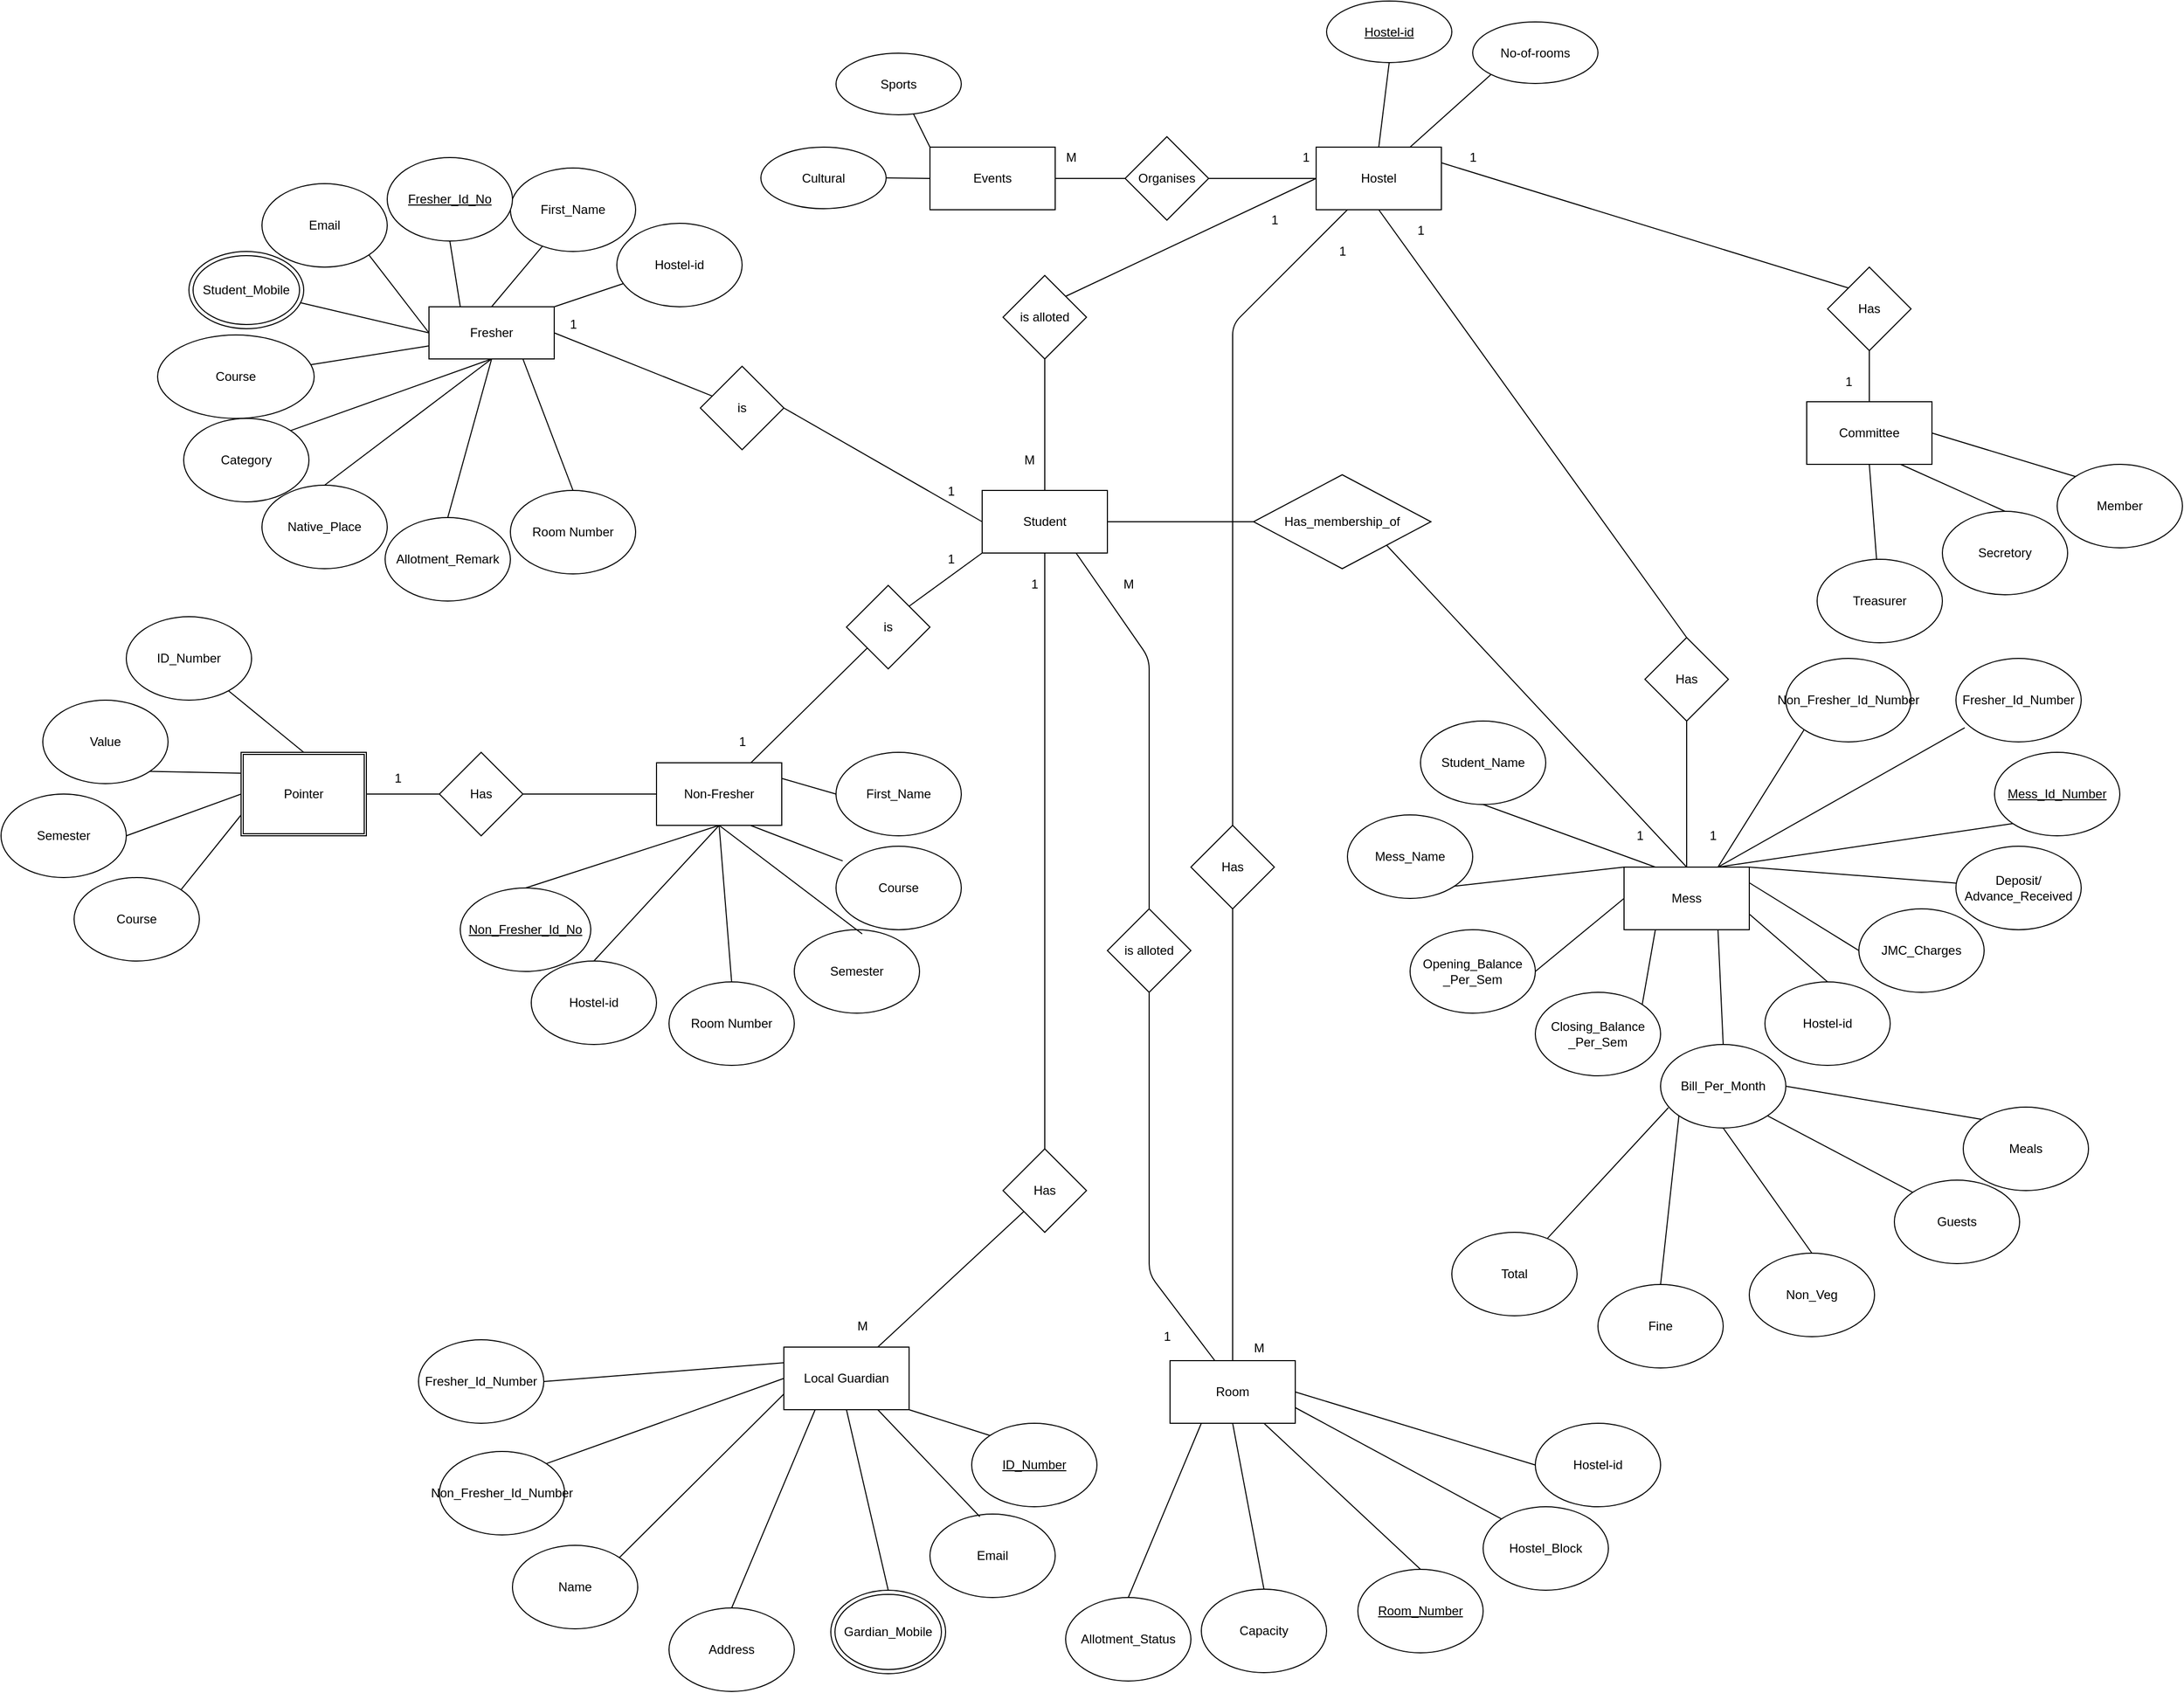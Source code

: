 <mxfile version="13.0.2" type="device"><diagram id="C5RBs43oDa-KdzZeNtuy" name="Page-1"><mxGraphModel dx="2771" dy="636" grid="1" gridSize="10" guides="1" tooltips="1" connect="1" arrows="1" fold="1" page="1" pageScale="1" pageWidth="827" pageHeight="1169" math="0" shadow="0"><root><mxCell id="WIyWlLk6GJQsqaUBKTNV-0"/><mxCell id="WIyWlLk6GJQsqaUBKTNV-1" parent="WIyWlLk6GJQsqaUBKTNV-0"/><mxCell id="OycAvWiorg9PiU0WpQYA-9" value="Hostel" style="rounded=0;whiteSpace=wrap;html=1;" parent="WIyWlLk6GJQsqaUBKTNV-1" vertex="1"><mxGeometry x="-260" y="150" width="120" height="60" as="geometry"/></mxCell><mxCell id="OycAvWiorg9PiU0WpQYA-10" value="Has" style="rhombus;whiteSpace=wrap;html=1;" parent="WIyWlLk6GJQsqaUBKTNV-1" vertex="1"><mxGeometry x="230" y="265" width="80" height="80" as="geometry"/></mxCell><mxCell id="OycAvWiorg9PiU0WpQYA-12" value="" style="endArrow=none;html=1;entryX=0;entryY=0;entryDx=0;entryDy=0;exitX=1;exitY=0.25;exitDx=0;exitDy=0;" parent="WIyWlLk6GJQsqaUBKTNV-1" source="OycAvWiorg9PiU0WpQYA-9" target="OycAvWiorg9PiU0WpQYA-10" edge="1"><mxGeometry width="50" height="50" relative="1" as="geometry"><mxPoint x="-150" y="170" as="sourcePoint"/><mxPoint x="-210" y="190" as="targetPoint"/></mxGeometry></mxCell><mxCell id="OycAvWiorg9PiU0WpQYA-13" value="Events" style="rounded=0;whiteSpace=wrap;html=1;" parent="WIyWlLk6GJQsqaUBKTNV-1" vertex="1"><mxGeometry x="-630" y="150" width="120" height="60" as="geometry"/></mxCell><mxCell id="OycAvWiorg9PiU0WpQYA-14" value="Committee" style="rounded=0;whiteSpace=wrap;html=1;" parent="WIyWlLk6GJQsqaUBKTNV-1" vertex="1"><mxGeometry x="210" y="394" width="120" height="60" as="geometry"/></mxCell><mxCell id="OycAvWiorg9PiU0WpQYA-15" value="Secretory" style="ellipse;whiteSpace=wrap;html=1;" parent="WIyWlLk6GJQsqaUBKTNV-1" vertex="1"><mxGeometry x="340" y="499" width="120" height="80" as="geometry"/></mxCell><mxCell id="OycAvWiorg9PiU0WpQYA-16" value="Treasurer" style="ellipse;whiteSpace=wrap;html=1;" parent="WIyWlLk6GJQsqaUBKTNV-1" vertex="1"><mxGeometry x="220" y="545" width="120" height="80" as="geometry"/></mxCell><mxCell id="OycAvWiorg9PiU0WpQYA-17" value="Member" style="ellipse;whiteSpace=wrap;html=1;" parent="WIyWlLk6GJQsqaUBKTNV-1" vertex="1"><mxGeometry x="450" y="454" width="120" height="80" as="geometry"/></mxCell><mxCell id="OycAvWiorg9PiU0WpQYA-18" value="" style="endArrow=none;html=1;exitX=0.75;exitY=1;exitDx=0;exitDy=0;entryX=0.5;entryY=0;entryDx=0;entryDy=0;" parent="WIyWlLk6GJQsqaUBKTNV-1" source="OycAvWiorg9PiU0WpQYA-14" target="OycAvWiorg9PiU0WpQYA-15" edge="1"><mxGeometry width="50" height="50" relative="1" as="geometry"><mxPoint x="-205" y="-181" as="sourcePoint"/><mxPoint x="-155" y="-231" as="targetPoint"/></mxGeometry></mxCell><mxCell id="OycAvWiorg9PiU0WpQYA-19" value="" style="endArrow=none;html=1;exitX=0.5;exitY=1;exitDx=0;exitDy=0;" parent="WIyWlLk6GJQsqaUBKTNV-1" source="OycAvWiorg9PiU0WpQYA-14" target="OycAvWiorg9PiU0WpQYA-16" edge="1"><mxGeometry width="50" height="50" relative="1" as="geometry"><mxPoint x="350" y="-280" as="sourcePoint"/><mxPoint x="257.426" y="545.716" as="targetPoint"/></mxGeometry></mxCell><mxCell id="OycAvWiorg9PiU0WpQYA-20" value="" style="endArrow=none;html=1;exitX=0;exitY=0;exitDx=0;exitDy=0;entryX=1;entryY=0.5;entryDx=0;entryDy=0;" parent="WIyWlLk6GJQsqaUBKTNV-1" source="OycAvWiorg9PiU0WpQYA-17" target="OycAvWiorg9PiU0WpQYA-14" edge="1"><mxGeometry width="50" height="50" relative="1" as="geometry"><mxPoint x="160" y="-185" as="sourcePoint"/><mxPoint x="220" y="-325" as="targetPoint"/></mxGeometry></mxCell><mxCell id="OycAvWiorg9PiU0WpQYA-22" value="Organises" style="rhombus;whiteSpace=wrap;html=1;" parent="WIyWlLk6GJQsqaUBKTNV-1" vertex="1"><mxGeometry x="-443" y="140" width="80" height="80" as="geometry"/></mxCell><mxCell id="OycAvWiorg9PiU0WpQYA-23" value="" style="endArrow=none;html=1;exitX=1;exitY=0.5;exitDx=0;exitDy=0;entryX=0;entryY=0.5;entryDx=0;entryDy=0;" parent="WIyWlLk6GJQsqaUBKTNV-1" source="OycAvWiorg9PiU0WpQYA-13" target="OycAvWiorg9PiU0WpQYA-22" edge="1"><mxGeometry width="50" height="50" relative="1" as="geometry"><mxPoint x="-560" y="120" as="sourcePoint"/><mxPoint x="-510" y="70" as="targetPoint"/></mxGeometry></mxCell><mxCell id="OycAvWiorg9PiU0WpQYA-24" value="" style="endArrow=none;html=1;entryX=0;entryY=0;entryDx=0;entryDy=0;" parent="WIyWlLk6GJQsqaUBKTNV-1" source="OycAvWiorg9PiU0WpQYA-32" target="OycAvWiorg9PiU0WpQYA-13" edge="1"><mxGeometry width="50" height="50" relative="1" as="geometry"><mxPoint x="-720" y="-120" as="sourcePoint"/><mxPoint x="-440" as="targetPoint"/></mxGeometry></mxCell><mxCell id="OycAvWiorg9PiU0WpQYA-25" value="" style="endArrow=none;html=1;entryX=0;entryY=0.5;entryDx=0;entryDy=0;exitX=1;exitY=0;exitDx=0;exitDy=0;" parent="WIyWlLk6GJQsqaUBKTNV-1" source="_ceMigWWCO-6C4QyHnux-31" target="OycAvWiorg9PiU0WpQYA-9" edge="1"><mxGeometry width="50" height="50" relative="1" as="geometry"><mxPoint x="-590" y="100" as="sourcePoint"/><mxPoint x="-519.289" y="50" as="targetPoint"/></mxGeometry></mxCell><mxCell id="OycAvWiorg9PiU0WpQYA-28" value="1" style="text;html=1;align=center;verticalAlign=middle;resizable=0;points=[];autosize=1;" parent="WIyWlLk6GJQsqaUBKTNV-1" vertex="1"><mxGeometry x="-280" y="150" width="20" height="20" as="geometry"/></mxCell><mxCell id="OycAvWiorg9PiU0WpQYA-29" value="M" style="text;html=1;align=center;verticalAlign=middle;resizable=0;points=[];autosize=1;" parent="WIyWlLk6GJQsqaUBKTNV-1" vertex="1"><mxGeometry x="-510" y="150" width="30" height="20" as="geometry"/></mxCell><mxCell id="OycAvWiorg9PiU0WpQYA-31" value="1" style="text;html=1;align=center;verticalAlign=middle;resizable=0;points=[];autosize=1;" parent="WIyWlLk6GJQsqaUBKTNV-1" vertex="1"><mxGeometry x="-170" y="220" width="20" height="20" as="geometry"/></mxCell><mxCell id="OycAvWiorg9PiU0WpQYA-32" value="Sports" style="ellipse;whiteSpace=wrap;html=1;" parent="WIyWlLk6GJQsqaUBKTNV-1" vertex="1"><mxGeometry x="-720" y="60" width="120" height="59" as="geometry"/></mxCell><mxCell id="OycAvWiorg9PiU0WpQYA-33" value="Cultural" style="ellipse;whiteSpace=wrap;html=1;" parent="WIyWlLk6GJQsqaUBKTNV-1" vertex="1"><mxGeometry x="-792" y="150" width="120" height="59" as="geometry"/></mxCell><mxCell id="OycAvWiorg9PiU0WpQYA-34" value="" style="endArrow=none;html=1;exitX=0;exitY=0.5;exitDx=0;exitDy=0;entryX=1;entryY=0.5;entryDx=0;entryDy=0;" parent="WIyWlLk6GJQsqaUBKTNV-1" source="OycAvWiorg9PiU0WpQYA-13" target="OycAvWiorg9PiU0WpQYA-33" edge="1"><mxGeometry width="50" height="50" relative="1" as="geometry"><mxPoint x="-810" y="10" as="sourcePoint"/><mxPoint x="-823" y="-51" as="targetPoint"/></mxGeometry></mxCell><mxCell id="OycAvWiorg9PiU0WpQYA-161" value="First_Name" style="ellipse;whiteSpace=wrap;html=1;" parent="WIyWlLk6GJQsqaUBKTNV-1" vertex="1"><mxGeometry x="-1032" y="170" width="120" height="80" as="geometry"/></mxCell><mxCell id="OycAvWiorg9PiU0WpQYA-162" value="Non-Fresher" style="rounded=0;whiteSpace=wrap;html=1;" parent="WIyWlLk6GJQsqaUBKTNV-1" vertex="1"><mxGeometry x="-892" y="740" width="120" height="60" as="geometry"/></mxCell><mxCell id="OycAvWiorg9PiU0WpQYA-163" value="Local Guardian" style="rounded=0;whiteSpace=wrap;html=1;" parent="WIyWlLk6GJQsqaUBKTNV-1" vertex="1"><mxGeometry x="-770" y="1300" width="120" height="60" as="geometry"/></mxCell><mxCell id="OycAvWiorg9PiU0WpQYA-164" value="Fresher_Id_No" style="ellipse;whiteSpace=wrap;html=1;fontStyle=4" parent="WIyWlLk6GJQsqaUBKTNV-1" vertex="1"><mxGeometry x="-1150" y="160" width="120" height="80" as="geometry"/></mxCell><mxCell id="OycAvWiorg9PiU0WpQYA-165" value="Email" style="ellipse;whiteSpace=wrap;html=1;" parent="WIyWlLk6GJQsqaUBKTNV-1" vertex="1"><mxGeometry x="-1270" y="185" width="120" height="80" as="geometry"/></mxCell><mxCell id="OycAvWiorg9PiU0WpQYA-166" value="Fresher" style="rounded=0;whiteSpace=wrap;html=1;" parent="WIyWlLk6GJQsqaUBKTNV-1" vertex="1"><mxGeometry x="-1110" y="303" width="120" height="50" as="geometry"/></mxCell><mxCell id="OycAvWiorg9PiU0WpQYA-167" value="Course" style="ellipse;whiteSpace=wrap;html=1;" parent="WIyWlLk6GJQsqaUBKTNV-1" vertex="1"><mxGeometry x="-1370" y="330" width="150" height="80" as="geometry"/></mxCell><mxCell id="OycAvWiorg9PiU0WpQYA-168" value="Category" style="ellipse;whiteSpace=wrap;html=1;" parent="WIyWlLk6GJQsqaUBKTNV-1" vertex="1"><mxGeometry x="-1345" y="410" width="120" height="80" as="geometry"/></mxCell><mxCell id="OycAvWiorg9PiU0WpQYA-169" value="Native_Place" style="ellipse;whiteSpace=wrap;html=1;" parent="WIyWlLk6GJQsqaUBKTNV-1" vertex="1"><mxGeometry x="-1270" y="474" width="120" height="80" as="geometry"/></mxCell><mxCell id="OycAvWiorg9PiU0WpQYA-170" value="Allotment_Remark" style="ellipse;whiteSpace=wrap;html=1;" parent="WIyWlLk6GJQsqaUBKTNV-1" vertex="1"><mxGeometry x="-1152" y="505" width="120" height="80" as="geometry"/></mxCell><mxCell id="OycAvWiorg9PiU0WpQYA-171" value="Semester" style="ellipse;whiteSpace=wrap;html=1;" parent="WIyWlLk6GJQsqaUBKTNV-1" vertex="1"><mxGeometry x="-760" y="900" width="120" height="80" as="geometry"/></mxCell><mxCell id="OycAvWiorg9PiU0WpQYA-172" value="Non_Fresher_Id_No" style="ellipse;whiteSpace=wrap;html=1;fontStyle=4" parent="WIyWlLk6GJQsqaUBKTNV-1" vertex="1"><mxGeometry x="-1080" y="860" width="125" height="80" as="geometry"/></mxCell><mxCell id="OycAvWiorg9PiU0WpQYA-173" value="Course" style="ellipse;whiteSpace=wrap;html=1;" parent="WIyWlLk6GJQsqaUBKTNV-1" vertex="1"><mxGeometry x="-720" y="820" width="120" height="80" as="geometry"/></mxCell><mxCell id="OycAvWiorg9PiU0WpQYA-174" value="First_Name" style="ellipse;whiteSpace=wrap;html=1;" parent="WIyWlLk6GJQsqaUBKTNV-1" vertex="1"><mxGeometry x="-720" y="730" width="120" height="80" as="geometry"/></mxCell><mxCell id="OycAvWiorg9PiU0WpQYA-176" value="ID_Number" style="ellipse;whiteSpace=wrap;html=1;" parent="WIyWlLk6GJQsqaUBKTNV-1" vertex="1"><mxGeometry x="-1400" y="600" width="120" height="80" as="geometry"/></mxCell><mxCell id="OycAvWiorg9PiU0WpQYA-177" value="Semester" style="ellipse;whiteSpace=wrap;html=1;" parent="WIyWlLk6GJQsqaUBKTNV-1" vertex="1"><mxGeometry x="-1520" y="770" width="120" height="80" as="geometry"/></mxCell><mxCell id="OycAvWiorg9PiU0WpQYA-178" value="Course" style="ellipse;whiteSpace=wrap;html=1;" parent="WIyWlLk6GJQsqaUBKTNV-1" vertex="1"><mxGeometry x="-1450" y="850" width="120" height="80" as="geometry"/></mxCell><mxCell id="OycAvWiorg9PiU0WpQYA-179" value="Address" style="ellipse;whiteSpace=wrap;html=1;" parent="WIyWlLk6GJQsqaUBKTNV-1" vertex="1"><mxGeometry x="-880" y="1550" width="120" height="80" as="geometry"/></mxCell><mxCell id="OycAvWiorg9PiU0WpQYA-180" value="Name" style="ellipse;whiteSpace=wrap;html=1;" parent="WIyWlLk6GJQsqaUBKTNV-1" vertex="1"><mxGeometry x="-1030" y="1490" width="120" height="80" as="geometry"/></mxCell><mxCell id="OycAvWiorg9PiU0WpQYA-181" value="Email" style="ellipse;whiteSpace=wrap;html=1;" parent="WIyWlLk6GJQsqaUBKTNV-1" vertex="1"><mxGeometry x="-630" y="1460" width="120" height="80" as="geometry"/></mxCell><mxCell id="OycAvWiorg9PiU0WpQYA-182" value="" style="endArrow=none;html=1;entryX=0.5;entryY=0;entryDx=0;entryDy=0;" parent="WIyWlLk6GJQsqaUBKTNV-1" source="OycAvWiorg9PiU0WpQYA-161" target="OycAvWiorg9PiU0WpQYA-166" edge="1"><mxGeometry width="50" height="50" relative="1" as="geometry"><mxPoint x="-1210" y="744" as="sourcePoint"/><mxPoint x="-1139.289" y="694" as="targetPoint"/></mxGeometry></mxCell><mxCell id="OycAvWiorg9PiU0WpQYA-183" value="" style="endArrow=none;html=1;exitX=0.5;exitY=1;exitDx=0;exitDy=0;entryX=0.25;entryY=0;entryDx=0;entryDy=0;" parent="WIyWlLk6GJQsqaUBKTNV-1" source="OycAvWiorg9PiU0WpQYA-164" target="OycAvWiorg9PiU0WpQYA-166" edge="1"><mxGeometry width="50" height="50" relative="1" as="geometry"><mxPoint x="-1130" y="764" as="sourcePoint"/><mxPoint x="-1070" y="714" as="targetPoint"/></mxGeometry></mxCell><mxCell id="OycAvWiorg9PiU0WpQYA-184" value="" style="endArrow=none;html=1;entryX=0;entryY=0.5;entryDx=0;entryDy=0;exitX=1;exitY=1;exitDx=0;exitDy=0;" parent="WIyWlLk6GJQsqaUBKTNV-1" source="OycAvWiorg9PiU0WpQYA-165" target="OycAvWiorg9PiU0WpQYA-166" edge="1"><mxGeometry width="50" height="50" relative="1" as="geometry"><mxPoint x="-1120" y="814" as="sourcePoint"/><mxPoint x="-1070" y="764" as="targetPoint"/></mxGeometry></mxCell><mxCell id="OycAvWiorg9PiU0WpQYA-185" value="" style="endArrow=none;html=1;entryX=0;entryY=0.5;entryDx=0;entryDy=0;" parent="WIyWlLk6GJQsqaUBKTNV-1" source="OycAvWiorg9PiU0WpQYA-190" target="OycAvWiorg9PiU0WpQYA-166" edge="1"><mxGeometry width="50" height="50" relative="1" as="geometry"><mxPoint x="-1120" y="950" as="sourcePoint"/><mxPoint x="-1040" y="804" as="targetPoint"/></mxGeometry></mxCell><mxCell id="OycAvWiorg9PiU0WpQYA-186" value="" style="endArrow=none;html=1;entryX=0;entryY=0.75;entryDx=0;entryDy=0;" parent="WIyWlLk6GJQsqaUBKTNV-1" source="OycAvWiorg9PiU0WpQYA-167" target="OycAvWiorg9PiU0WpQYA-166" edge="1"><mxGeometry width="50" height="50" relative="1" as="geometry"><mxPoint x="-1060" y="950" as="sourcePoint"/><mxPoint x="-990" y="854" as="targetPoint"/></mxGeometry></mxCell><mxCell id="OycAvWiorg9PiU0WpQYA-187" value="" style="endArrow=none;html=1;entryX=0.5;entryY=1;entryDx=0;entryDy=0;exitX=1;exitY=0;exitDx=0;exitDy=0;" parent="WIyWlLk6GJQsqaUBKTNV-1" source="OycAvWiorg9PiU0WpQYA-168" target="OycAvWiorg9PiU0WpQYA-166" edge="1"><mxGeometry width="50" height="50" relative="1" as="geometry"><mxPoint x="-950" y="874" as="sourcePoint"/><mxPoint x="-900" y="824" as="targetPoint"/></mxGeometry></mxCell><mxCell id="OycAvWiorg9PiU0WpQYA-188" value="" style="endArrow=none;html=1;entryX=0.5;entryY=0;entryDx=0;entryDy=0;exitX=0.5;exitY=1;exitDx=0;exitDy=0;" parent="WIyWlLk6GJQsqaUBKTNV-1" source="OycAvWiorg9PiU0WpQYA-166" target="OycAvWiorg9PiU0WpQYA-170" edge="1"><mxGeometry width="50" height="50" relative="1" as="geometry"><mxPoint x="-920" y="784" as="sourcePoint"/><mxPoint x="-920" y="744" as="targetPoint"/></mxGeometry></mxCell><mxCell id="OycAvWiorg9PiU0WpQYA-189" value="" style="endArrow=none;html=1;entryX=0.5;entryY=0;entryDx=0;entryDy=0;exitX=0.5;exitY=1;exitDx=0;exitDy=0;" parent="WIyWlLk6GJQsqaUBKTNV-1" source="OycAvWiorg9PiU0WpQYA-166" target="OycAvWiorg9PiU0WpQYA-169" edge="1"><mxGeometry width="50" height="50" relative="1" as="geometry"><mxPoint x="-940" y="804" as="sourcePoint"/><mxPoint x="-890" y="754" as="targetPoint"/></mxGeometry></mxCell><mxCell id="OycAvWiorg9PiU0WpQYA-190" value="Student_Mobile" style="ellipse;shape=doubleEllipse;whiteSpace=wrap;html=1;" parent="WIyWlLk6GJQsqaUBKTNV-1" vertex="1"><mxGeometry x="-1340" y="250" width="110" height="74" as="geometry"/></mxCell><mxCell id="OycAvWiorg9PiU0WpQYA-191" value="" style="endArrow=none;html=1;exitX=0.053;exitY=0.176;exitDx=0;exitDy=0;entryX=0.75;entryY=1;entryDx=0;entryDy=0;exitPerimeter=0;" parent="WIyWlLk6GJQsqaUBKTNV-1" source="OycAvWiorg9PiU0WpQYA-173" target="OycAvWiorg9PiU0WpQYA-162" edge="1"><mxGeometry width="50" height="50" relative="1" as="geometry"><mxPoint x="-1375" y="1284" as="sourcePoint"/><mxPoint x="-1305" y="1204" as="targetPoint"/></mxGeometry></mxCell><mxCell id="OycAvWiorg9PiU0WpQYA-192" value="" style="endArrow=none;html=1;entryX=1;entryY=0.25;entryDx=0;entryDy=0;exitX=0;exitY=0.5;exitDx=0;exitDy=0;" parent="WIyWlLk6GJQsqaUBKTNV-1" source="OycAvWiorg9PiU0WpQYA-174" target="OycAvWiorg9PiU0WpQYA-162" edge="1"><mxGeometry width="50" height="50" relative="1" as="geometry"><mxPoint x="-1095.35" y="1224.003" as="sourcePoint"/><mxPoint x="-1184.66" y="1199.89" as="targetPoint"/></mxGeometry></mxCell><mxCell id="OycAvWiorg9PiU0WpQYA-193" value="" style="endArrow=none;html=1;entryX=0.5;entryY=1;entryDx=0;entryDy=0;exitX=0.542;exitY=0.05;exitDx=0;exitDy=0;exitPerimeter=0;" parent="WIyWlLk6GJQsqaUBKTNV-1" source="OycAvWiorg9PiU0WpQYA-171" target="OycAvWiorg9PiU0WpQYA-162" edge="1"><mxGeometry width="50" height="50" relative="1" as="geometry"><mxPoint x="-1285" y="1314" as="sourcePoint"/><mxPoint x="-1235" y="1264" as="targetPoint"/></mxGeometry></mxCell><mxCell id="OycAvWiorg9PiU0WpQYA-194" value="" style="endArrow=none;html=1;entryX=0;entryY=0.75;entryDx=0;entryDy=0;exitX=1;exitY=0;exitDx=0;exitDy=0;" parent="WIyWlLk6GJQsqaUBKTNV-1" source="OycAvWiorg9PiU0WpQYA-180" target="OycAvWiorg9PiU0WpQYA-163" edge="1"><mxGeometry width="50" height="50" relative="1" as="geometry"><mxPoint x="-490" y="1134" as="sourcePoint"/><mxPoint x="-440" y="1084" as="targetPoint"/></mxGeometry></mxCell><mxCell id="OycAvWiorg9PiU0WpQYA-195" value="" style="endArrow=none;html=1;entryX=0.25;entryY=1;entryDx=0;entryDy=0;exitX=0.5;exitY=0;exitDx=0;exitDy=0;" parent="WIyWlLk6GJQsqaUBKTNV-1" source="OycAvWiorg9PiU0WpQYA-179" target="OycAvWiorg9PiU0WpQYA-163" edge="1"><mxGeometry width="50" height="50" relative="1" as="geometry"><mxPoint x="-420" y="1164" as="sourcePoint"/><mxPoint x="-370" y="1114" as="targetPoint"/></mxGeometry></mxCell><mxCell id="OycAvWiorg9PiU0WpQYA-196" value="" style="endArrow=none;html=1;entryX=0.5;entryY=1;entryDx=0;entryDy=0;exitX=0.5;exitY=0;exitDx=0;exitDy=0;" parent="WIyWlLk6GJQsqaUBKTNV-1" source="OycAvWiorg9PiU0WpQYA-210" target="OycAvWiorg9PiU0WpQYA-163" edge="1"><mxGeometry width="50" height="50" relative="1" as="geometry"><mxPoint x="-303.4" y="1165.76" as="sourcePoint"/><mxPoint x="-290" y="1114" as="targetPoint"/></mxGeometry></mxCell><mxCell id="OycAvWiorg9PiU0WpQYA-197" value="" style="endArrow=none;html=1;entryX=0.75;entryY=1;entryDx=0;entryDy=0;exitX=0.398;exitY=0.031;exitDx=0;exitDy=0;exitPerimeter=0;" parent="WIyWlLk6GJQsqaUBKTNV-1" source="OycAvWiorg9PiU0WpQYA-181" target="OycAvWiorg9PiU0WpQYA-163" edge="1"><mxGeometry width="50" height="50" relative="1" as="geometry"><mxPoint x="-280" y="1104" as="sourcePoint"/><mxPoint x="-230" y="1054" as="targetPoint"/></mxGeometry></mxCell><mxCell id="OycAvWiorg9PiU0WpQYA-198" value="" style="endArrow=none;html=1;exitX=0.5;exitY=0;exitDx=0;exitDy=0;" parent="WIyWlLk6GJQsqaUBKTNV-1" source="OycAvWiorg9PiU0WpQYA-318" target="OycAvWiorg9PiU0WpQYA-176" edge="1"><mxGeometry width="50" height="50" relative="1" as="geometry"><mxPoint x="-1220" y="740" as="sourcePoint"/><mxPoint x="-1257.574" y="683.284" as="targetPoint"/></mxGeometry></mxCell><mxCell id="OycAvWiorg9PiU0WpQYA-199" value="" style="endArrow=none;html=1;entryX=1;entryY=0.5;entryDx=0;entryDy=0;exitX=0;exitY=0.5;exitDx=0;exitDy=0;" parent="WIyWlLk6GJQsqaUBKTNV-1" source="OycAvWiorg9PiU0WpQYA-318" target="OycAvWiorg9PiU0WpQYA-177" edge="1"><mxGeometry width="50" height="50" relative="1" as="geometry"><mxPoint x="-1280" y="770" as="sourcePoint"/><mxPoint x="-1200" y="979" as="targetPoint"/></mxGeometry></mxCell><mxCell id="OycAvWiorg9PiU0WpQYA-200" value="" style="endArrow=none;html=1;entryX=1;entryY=0;entryDx=0;entryDy=0;exitX=0;exitY=0.75;exitDx=0;exitDy=0;" parent="WIyWlLk6GJQsqaUBKTNV-1" source="OycAvWiorg9PiU0WpQYA-318" target="OycAvWiorg9PiU0WpQYA-178" edge="1"><mxGeometry width="50" height="50" relative="1" as="geometry"><mxPoint x="-1280" y="800" as="sourcePoint"/><mxPoint x="-1250" y="1083" as="targetPoint"/></mxGeometry></mxCell><mxCell id="OycAvWiorg9PiU0WpQYA-201" value="Has" style="rhombus;whiteSpace=wrap;html=1;" parent="WIyWlLk6GJQsqaUBKTNV-1" vertex="1"><mxGeometry x="-560" y="1110" width="80" height="80" as="geometry"/></mxCell><mxCell id="OycAvWiorg9PiU0WpQYA-202" value="" style="endArrow=none;html=1;entryX=0.75;entryY=0;entryDx=0;entryDy=0;exitX=0;exitY=1;exitDx=0;exitDy=0;" parent="WIyWlLk6GJQsqaUBKTNV-1" source="OycAvWiorg9PiU0WpQYA-201" target="OycAvWiorg9PiU0WpQYA-163" edge="1"><mxGeometry width="50" height="50" relative="1" as="geometry"><mxPoint x="-370" y="984" as="sourcePoint"/><mxPoint x="-320" y="934" as="targetPoint"/></mxGeometry></mxCell><mxCell id="OycAvWiorg9PiU0WpQYA-203" value="" style="endArrow=none;html=1;exitX=0.5;exitY=0;exitDx=0;exitDy=0;entryX=0.5;entryY=1;entryDx=0;entryDy=0;" parent="WIyWlLk6GJQsqaUBKTNV-1" source="OycAvWiorg9PiU0WpQYA-201" target="OycAvWiorg9PiU0WpQYA-211" edge="1"><mxGeometry width="50" height="50" relative="1" as="geometry"><mxPoint x="-400" y="824" as="sourcePoint"/><mxPoint x="-590" y="614" as="targetPoint"/></mxGeometry></mxCell><mxCell id="OycAvWiorg9PiU0WpQYA-204" value="Has" style="rhombus;whiteSpace=wrap;html=1;" parent="WIyWlLk6GJQsqaUBKTNV-1" vertex="1"><mxGeometry x="-1100" y="730" width="80" height="80" as="geometry"/></mxCell><mxCell id="OycAvWiorg9PiU0WpQYA-205" value="" style="endArrow=none;html=1;exitX=0;exitY=0.5;exitDx=0;exitDy=0;entryX=1;entryY=0.5;entryDx=0;entryDy=0;" parent="WIyWlLk6GJQsqaUBKTNV-1" source="OycAvWiorg9PiU0WpQYA-162" target="OycAvWiorg9PiU0WpQYA-204" edge="1"><mxGeometry width="50" height="50" relative="1" as="geometry"><mxPoint x="-1580" y="1089" as="sourcePoint"/><mxPoint x="-1490" y="1014" as="targetPoint"/></mxGeometry></mxCell><mxCell id="OycAvWiorg9PiU0WpQYA-206" value="" style="endArrow=none;html=1;exitX=1;exitY=0.5;exitDx=0;exitDy=0;" parent="WIyWlLk6GJQsqaUBKTNV-1" source="OycAvWiorg9PiU0WpQYA-166" target="OycAvWiorg9PiU0WpQYA-212" edge="1"><mxGeometry width="50" height="50" relative="1" as="geometry"><mxPoint x="-900" y="624" as="sourcePoint"/><mxPoint x="-900" y="449" as="targetPoint"/></mxGeometry></mxCell><mxCell id="OycAvWiorg9PiU0WpQYA-207" value="" style="endArrow=none;html=1;exitX=0;exitY=0.5;exitDx=0;exitDy=0;entryX=1;entryY=0.5;entryDx=0;entryDy=0;" parent="WIyWlLk6GJQsqaUBKTNV-1" source="OycAvWiorg9PiU0WpQYA-204" target="OycAvWiorg9PiU0WpQYA-318" edge="1"><mxGeometry width="50" height="50" relative="1" as="geometry"><mxPoint x="-1400" y="1059" as="sourcePoint"/><mxPoint x="-1160" y="770" as="targetPoint"/></mxGeometry></mxCell><mxCell id="OycAvWiorg9PiU0WpQYA-208" value="" style="endArrow=none;html=1;exitX=0;exitY=1;exitDx=0;exitDy=0;" parent="WIyWlLk6GJQsqaUBKTNV-1" source="_ceMigWWCO-6C4QyHnux-22" target="OycAvWiorg9PiU0WpQYA-162" edge="1"><mxGeometry width="50" height="50" relative="1" as="geometry"><mxPoint x="-740" y="660" as="sourcePoint"/><mxPoint x="-1430" y="1034" as="targetPoint"/></mxGeometry></mxCell><mxCell id="OycAvWiorg9PiU0WpQYA-209" value="" style="endArrow=none;html=1;entryX=0.5;entryY=1;entryDx=0;entryDy=0;exitX=0.5;exitY=0;exitDx=0;exitDy=0;" parent="WIyWlLk6GJQsqaUBKTNV-1" source="OycAvWiorg9PiU0WpQYA-172" target="OycAvWiorg9PiU0WpQYA-162" edge="1"><mxGeometry width="50" height="50" relative="1" as="geometry"><mxPoint x="-1260" y="1344" as="sourcePoint"/><mxPoint x="-1210" y="1294" as="targetPoint"/></mxGeometry></mxCell><mxCell id="OycAvWiorg9PiU0WpQYA-210" value="Gardian_Mobile" style="ellipse;shape=doubleEllipse;whiteSpace=wrap;html=1;" parent="WIyWlLk6GJQsqaUBKTNV-1" vertex="1"><mxGeometry x="-725" y="1533" width="110" height="80" as="geometry"/></mxCell><mxCell id="OycAvWiorg9PiU0WpQYA-211" value="Student" style="rounded=0;whiteSpace=wrap;html=1;" parent="WIyWlLk6GJQsqaUBKTNV-1" vertex="1"><mxGeometry x="-580" y="479" width="120" height="60" as="geometry"/></mxCell><mxCell id="OycAvWiorg9PiU0WpQYA-212" value="is" style="rhombus;whiteSpace=wrap;html=1;" parent="WIyWlLk6GJQsqaUBKTNV-1" vertex="1"><mxGeometry x="-850" y="360" width="80" height="80" as="geometry"/></mxCell><mxCell id="OycAvWiorg9PiU0WpQYA-213" value="" style="endArrow=none;html=1;entryX=0;entryY=0.5;entryDx=0;entryDy=0;exitX=1;exitY=0.5;exitDx=0;exitDy=0;" parent="WIyWlLk6GJQsqaUBKTNV-1" source="OycAvWiorg9PiU0WpQYA-212" target="OycAvWiorg9PiU0WpQYA-211" edge="1"><mxGeometry width="50" height="50" relative="1" as="geometry"><mxPoint x="-700" y="514" as="sourcePoint"/><mxPoint x="-650" y="464" as="targetPoint"/></mxGeometry></mxCell><mxCell id="OycAvWiorg9PiU0WpQYA-216" value="Value" style="ellipse;whiteSpace=wrap;html=1;" parent="WIyWlLk6GJQsqaUBKTNV-1" vertex="1"><mxGeometry x="-1480" y="680" width="120" height="80" as="geometry"/></mxCell><mxCell id="OycAvWiorg9PiU0WpQYA-217" value="" style="endArrow=none;html=1;entryX=1;entryY=1;entryDx=0;entryDy=0;exitX=0;exitY=0.25;exitDx=0;exitDy=0;" parent="WIyWlLk6GJQsqaUBKTNV-1" source="OycAvWiorg9PiU0WpQYA-318" target="OycAvWiorg9PiU0WpQYA-216" edge="1"><mxGeometry width="50" height="50" relative="1" as="geometry"><mxPoint x="-1280" y="755" as="sourcePoint"/><mxPoint x="-1220" y="874" as="targetPoint"/></mxGeometry></mxCell><mxCell id="OycAvWiorg9PiU0WpQYA-234" value="M" style="text;html=1;align=center;verticalAlign=middle;resizable=0;points=[];autosize=1;" parent="WIyWlLk6GJQsqaUBKTNV-1" vertex="1"><mxGeometry x="-550" y="440" width="30" height="20" as="geometry"/></mxCell><mxCell id="OycAvWiorg9PiU0WpQYA-239" value="M" style="text;html=1;align=center;verticalAlign=middle;resizable=0;points=[];autosize=1;" parent="WIyWlLk6GJQsqaUBKTNV-1" vertex="1"><mxGeometry x="-710" y="1270" width="30" height="20" as="geometry"/></mxCell><mxCell id="OycAvWiorg9PiU0WpQYA-240" value="Mess" style="rounded=0;whiteSpace=wrap;html=1;" parent="WIyWlLk6GJQsqaUBKTNV-1" vertex="1"><mxGeometry x="35" y="840" width="120" height="60" as="geometry"/></mxCell><mxCell id="OycAvWiorg9PiU0WpQYA-241" value="&lt;div&gt;Opening_Balance&lt;/div&gt;&lt;div&gt;_Per_Sem&lt;/div&gt;" style="ellipse;whiteSpace=wrap;html=1;" parent="WIyWlLk6GJQsqaUBKTNV-1" vertex="1"><mxGeometry x="-170" y="900" width="120" height="80" as="geometry"/></mxCell><mxCell id="OycAvWiorg9PiU0WpQYA-242" value="Student_Name" style="ellipse;whiteSpace=wrap;html=1;" parent="WIyWlLk6GJQsqaUBKTNV-1" vertex="1"><mxGeometry x="-160" y="700" width="120" height="80" as="geometry"/></mxCell><mxCell id="OycAvWiorg9PiU0WpQYA-243" value="&lt;div&gt;Deposit/&lt;/div&gt;&lt;div&gt;Advance_Received&lt;br&gt;&lt;/div&gt;" style="ellipse;whiteSpace=wrap;html=1;" parent="WIyWlLk6GJQsqaUBKTNV-1" vertex="1"><mxGeometry x="353" y="820" width="120" height="80" as="geometry"/></mxCell><mxCell id="OycAvWiorg9PiU0WpQYA-244" value="JMC_Charges" style="ellipse;whiteSpace=wrap;html=1;" parent="WIyWlLk6GJQsqaUBKTNV-1" vertex="1"><mxGeometry x="260" y="880" width="120" height="80" as="geometry"/></mxCell><mxCell id="OycAvWiorg9PiU0WpQYA-245" value="&lt;div&gt;Closing_Balance&lt;/div&gt;&lt;div&gt;_Per_Sem&lt;br&gt;&lt;/div&gt;" style="ellipse;whiteSpace=wrap;html=1;" parent="WIyWlLk6GJQsqaUBKTNV-1" vertex="1"><mxGeometry x="-50" y="960" width="120" height="80" as="geometry"/></mxCell><mxCell id="OycAvWiorg9PiU0WpQYA-246" value="Bill_Per_Month" style="ellipse;whiteSpace=wrap;html=1;" parent="WIyWlLk6GJQsqaUBKTNV-1" vertex="1"><mxGeometry x="70" y="1010" width="120" height="80" as="geometry"/></mxCell><mxCell id="OycAvWiorg9PiU0WpQYA-247" value="Meals" style="ellipse;whiteSpace=wrap;html=1;" parent="WIyWlLk6GJQsqaUBKTNV-1" vertex="1"><mxGeometry x="360" y="1070" width="120" height="80" as="geometry"/></mxCell><mxCell id="OycAvWiorg9PiU0WpQYA-248" value="Guests" style="ellipse;whiteSpace=wrap;html=1;" parent="WIyWlLk6GJQsqaUBKTNV-1" vertex="1"><mxGeometry x="294" y="1140" width="120" height="80" as="geometry"/></mxCell><mxCell id="OycAvWiorg9PiU0WpQYA-249" value="Fine" style="ellipse;whiteSpace=wrap;html=1;" parent="WIyWlLk6GJQsqaUBKTNV-1" vertex="1"><mxGeometry x="10" y="1240" width="120" height="80" as="geometry"/></mxCell><mxCell id="OycAvWiorg9PiU0WpQYA-250" value="Non_Veg" style="ellipse;whiteSpace=wrap;html=1;" parent="WIyWlLk6GJQsqaUBKTNV-1" vertex="1"><mxGeometry x="155" y="1210" width="120" height="80" as="geometry"/></mxCell><mxCell id="OycAvWiorg9PiU0WpQYA-251" value="Mess_Name" style="ellipse;whiteSpace=wrap;html=1;" parent="WIyWlLk6GJQsqaUBKTNV-1" vertex="1"><mxGeometry x="-230" y="790" width="120" height="80" as="geometry"/></mxCell><mxCell id="OycAvWiorg9PiU0WpQYA-252" value="Total" style="ellipse;whiteSpace=wrap;html=1;" parent="WIyWlLk6GJQsqaUBKTNV-1" vertex="1"><mxGeometry x="-130" y="1190" width="120" height="80" as="geometry"/></mxCell><mxCell id="OycAvWiorg9PiU0WpQYA-253" value="" style="endArrow=none;html=1;entryX=1;entryY=0.5;entryDx=0;entryDy=0;exitX=0;exitY=0.5;exitDx=0;exitDy=0;" parent="WIyWlLk6GJQsqaUBKTNV-1" source="OycAvWiorg9PiU0WpQYA-240" target="OycAvWiorg9PiU0WpQYA-241" edge="1"><mxGeometry width="50" height="50" relative="1" as="geometry"><mxPoint x="390" y="640" as="sourcePoint"/><mxPoint x="652" y="490" as="targetPoint"/></mxGeometry></mxCell><mxCell id="OycAvWiorg9PiU0WpQYA-254" value="" style="endArrow=none;html=1;exitX=1;exitY=1;exitDx=0;exitDy=0;entryX=0;entryY=0;entryDx=0;entryDy=0;" parent="WIyWlLk6GJQsqaUBKTNV-1" source="OycAvWiorg9PiU0WpQYA-251" target="OycAvWiorg9PiU0WpQYA-240" edge="1"><mxGeometry width="50" height="50" relative="1" as="geometry"><mxPoint x="542" y="610" as="sourcePoint"/><mxPoint x="592" y="560" as="targetPoint"/></mxGeometry></mxCell><mxCell id="OycAvWiorg9PiU0WpQYA-255" value="" style="endArrow=none;html=1;exitX=0.5;exitY=1;exitDx=0;exitDy=0;entryX=0.25;entryY=0;entryDx=0;entryDy=0;" parent="WIyWlLk6GJQsqaUBKTNV-1" source="OycAvWiorg9PiU0WpQYA-242" target="OycAvWiorg9PiU0WpQYA-240" edge="1"><mxGeometry width="50" height="50" relative="1" as="geometry"><mxPoint x="592" y="650" as="sourcePoint"/><mxPoint x="380" y="660" as="targetPoint"/></mxGeometry></mxCell><mxCell id="OycAvWiorg9PiU0WpQYA-256" value="" style="endArrow=none;html=1;exitX=1;exitY=0;exitDx=0;exitDy=0;" parent="WIyWlLk6GJQsqaUBKTNV-1" source="OycAvWiorg9PiU0WpQYA-240" target="OycAvWiorg9PiU0WpQYA-243" edge="1"><mxGeometry width="50" height="50" relative="1" as="geometry"><mxPoint x="622" y="530" as="sourcePoint"/><mxPoint x="672" y="480" as="targetPoint"/></mxGeometry></mxCell><mxCell id="OycAvWiorg9PiU0WpQYA-257" value="" style="endArrow=none;html=1;entryX=0;entryY=0.5;entryDx=0;entryDy=0;exitX=1;exitY=0.25;exitDx=0;exitDy=0;" parent="WIyWlLk6GJQsqaUBKTNV-1" source="OycAvWiorg9PiU0WpQYA-240" target="OycAvWiorg9PiU0WpQYA-244" edge="1"><mxGeometry width="50" height="50" relative="1" as="geometry"><mxPoint x="642" y="530" as="sourcePoint"/><mxPoint x="692" y="480" as="targetPoint"/></mxGeometry></mxCell><mxCell id="OycAvWiorg9PiU0WpQYA-258" value="" style="endArrow=none;html=1;entryX=1;entryY=0;entryDx=0;entryDy=0;exitX=0.25;exitY=1;exitDx=0;exitDy=0;" parent="WIyWlLk6GJQsqaUBKTNV-1" source="OycAvWiorg9PiU0WpQYA-240" target="OycAvWiorg9PiU0WpQYA-245" edge="1"><mxGeometry width="50" height="50" relative="1" as="geometry"><mxPoint x="672" y="530" as="sourcePoint"/><mxPoint x="722" y="480" as="targetPoint"/></mxGeometry></mxCell><mxCell id="OycAvWiorg9PiU0WpQYA-259" value="" style="endArrow=none;html=1;entryX=0.5;entryY=0;entryDx=0;entryDy=0;exitX=0.75;exitY=1;exitDx=0;exitDy=0;" parent="WIyWlLk6GJQsqaUBKTNV-1" source="OycAvWiorg9PiU0WpQYA-240" target="OycAvWiorg9PiU0WpQYA-246" edge="1"><mxGeometry width="50" height="50" relative="1" as="geometry"><mxPoint x="722" y="580" as="sourcePoint"/><mxPoint x="772" y="530" as="targetPoint"/></mxGeometry></mxCell><mxCell id="OycAvWiorg9PiU0WpQYA-260" value="" style="endArrow=none;html=1;entryX=0;entryY=0;entryDx=0;entryDy=0;exitX=1;exitY=0.5;exitDx=0;exitDy=0;" parent="WIyWlLk6GJQsqaUBKTNV-1" source="OycAvWiorg9PiU0WpQYA-246" target="OycAvWiorg9PiU0WpQYA-247" edge="1"><mxGeometry width="50" height="50" relative="1" as="geometry"><mxPoint x="922" y="510" as="sourcePoint"/><mxPoint x="962" y="450" as="targetPoint"/></mxGeometry></mxCell><mxCell id="OycAvWiorg9PiU0WpQYA-261" value="" style="endArrow=none;html=1;entryX=0;entryY=0;entryDx=0;entryDy=0;exitX=1;exitY=1;exitDx=0;exitDy=0;" parent="WIyWlLk6GJQsqaUBKTNV-1" source="OycAvWiorg9PiU0WpQYA-246" target="OycAvWiorg9PiU0WpQYA-248" edge="1"><mxGeometry width="50" height="50" relative="1" as="geometry"><mxPoint x="1002" y="540" as="sourcePoint"/><mxPoint x="1052" y="490" as="targetPoint"/></mxGeometry></mxCell><mxCell id="OycAvWiorg9PiU0WpQYA-262" value="" style="endArrow=none;html=1;exitX=0.5;exitY=1;exitDx=0;exitDy=0;entryX=0.5;entryY=0;entryDx=0;entryDy=0;" parent="WIyWlLk6GJQsqaUBKTNV-1" source="OycAvWiorg9PiU0WpQYA-246" target="OycAvWiorg9PiU0WpQYA-250" edge="1"><mxGeometry width="50" height="50" relative="1" as="geometry"><mxPoint x="1052" y="570" as="sourcePoint"/><mxPoint x="1102" y="520" as="targetPoint"/></mxGeometry></mxCell><mxCell id="OycAvWiorg9PiU0WpQYA-263" value="" style="endArrow=none;html=1;entryX=0.5;entryY=0;entryDx=0;entryDy=0;exitX=0;exitY=1;exitDx=0;exitDy=0;" parent="WIyWlLk6GJQsqaUBKTNV-1" source="OycAvWiorg9PiU0WpQYA-246" target="OycAvWiorg9PiU0WpQYA-249" edge="1"><mxGeometry width="50" height="50" relative="1" as="geometry"><mxPoint x="998" y="625" as="sourcePoint"/><mxPoint x="1048" y="575" as="targetPoint"/></mxGeometry></mxCell><mxCell id="OycAvWiorg9PiU0WpQYA-264" value="" style="endArrow=none;html=1;exitX=0.062;exitY=0.758;exitDx=0;exitDy=0;exitPerimeter=0;" parent="WIyWlLk6GJQsqaUBKTNV-1" source="OycAvWiorg9PiU0WpQYA-246" target="OycAvWiorg9PiU0WpQYA-252" edge="1"><mxGeometry width="50" height="50" relative="1" as="geometry"><mxPoint x="912" y="640" as="sourcePoint"/><mxPoint x="962" y="590" as="targetPoint"/></mxGeometry></mxCell><mxCell id="OycAvWiorg9PiU0WpQYA-265" value="Has_membership_of" style="rhombus;whiteSpace=wrap;html=1;rotation=0;" parent="WIyWlLk6GJQsqaUBKTNV-1" vertex="1"><mxGeometry x="-320" y="464" width="170" height="90" as="geometry"/></mxCell><mxCell id="OycAvWiorg9PiU0WpQYA-266" value="" style="endArrow=none;html=1;entryX=0;entryY=0.5;entryDx=0;entryDy=0;exitX=1;exitY=0.5;exitDx=0;exitDy=0;" parent="WIyWlLk6GJQsqaUBKTNV-1" source="OycAvWiorg9PiU0WpQYA-211" target="OycAvWiorg9PiU0WpQYA-265" edge="1"><mxGeometry width="50" height="50" relative="1" as="geometry"><mxPoint x="-60" y="360" as="sourcePoint"/><mxPoint x="350" y="1081" as="targetPoint"/></mxGeometry></mxCell><mxCell id="OycAvWiorg9PiU0WpQYA-272" value="&lt;div&gt;&lt;u&gt;Mess_Id_Number&lt;/u&gt;&lt;/div&gt;" style="ellipse;whiteSpace=wrap;html=1;" parent="WIyWlLk6GJQsqaUBKTNV-1" vertex="1"><mxGeometry x="390" y="730" width="120" height="80" as="geometry"/></mxCell><mxCell id="OycAvWiorg9PiU0WpQYA-273" value="" style="endArrow=none;html=1;entryX=0;entryY=1;entryDx=0;entryDy=0;exitX=0.75;exitY=0;exitDx=0;exitDy=0;" parent="WIyWlLk6GJQsqaUBKTNV-1" source="OycAvWiorg9PiU0WpQYA-240" target="OycAvWiorg9PiU0WpQYA-272" edge="1"><mxGeometry width="50" height="50" relative="1" as="geometry"><mxPoint x="440" y="715" as="sourcePoint"/><mxPoint x="640.0" y="740" as="targetPoint"/></mxGeometry></mxCell><mxCell id="OycAvWiorg9PiU0WpQYA-285" value="Room" style="rounded=0;whiteSpace=wrap;html=1;" parent="WIyWlLk6GJQsqaUBKTNV-1" vertex="1"><mxGeometry x="-400" y="1313" width="120" height="60" as="geometry"/></mxCell><mxCell id="OycAvWiorg9PiU0WpQYA-286" value="Hostel_Block" style="ellipse;whiteSpace=wrap;html=1;" parent="WIyWlLk6GJQsqaUBKTNV-1" vertex="1"><mxGeometry x="-100" y="1453" width="120" height="80" as="geometry"/></mxCell><mxCell id="OycAvWiorg9PiU0WpQYA-287" value="Room_Number" style="ellipse;whiteSpace=wrap;html=1;fontStyle=4" parent="WIyWlLk6GJQsqaUBKTNV-1" vertex="1"><mxGeometry x="-220" y="1513" width="120" height="80" as="geometry"/></mxCell><mxCell id="OycAvWiorg9PiU0WpQYA-288" value="Capacity" style="ellipse;whiteSpace=wrap;html=1;" parent="WIyWlLk6GJQsqaUBKTNV-1" vertex="1"><mxGeometry x="-370" y="1532" width="120" height="80" as="geometry"/></mxCell><mxCell id="OycAvWiorg9PiU0WpQYA-289" value="Allotment_Status" style="ellipse;whiteSpace=wrap;html=1;" parent="WIyWlLk6GJQsqaUBKTNV-1" vertex="1"><mxGeometry x="-500" y="1540" width="120" height="80" as="geometry"/></mxCell><mxCell id="OycAvWiorg9PiU0WpQYA-290" value="" style="endArrow=none;html=1;entryX=0.5;entryY=0;entryDx=0;entryDy=0;exitX=0.5;exitY=1;exitDx=0;exitDy=0;" parent="WIyWlLk6GJQsqaUBKTNV-1" source="OycAvWiorg9PiU0WpQYA-285" target="OycAvWiorg9PiU0WpQYA-288" edge="1"><mxGeometry width="50" height="50" relative="1" as="geometry"><mxPoint x="-1180" y="663" as="sourcePoint"/><mxPoint x="-1130" y="613" as="targetPoint"/></mxGeometry></mxCell><mxCell id="OycAvWiorg9PiU0WpQYA-291" value="" style="endArrow=none;html=1;entryX=0.5;entryY=0;entryDx=0;entryDy=0;exitX=0.75;exitY=1;exitDx=0;exitDy=0;" parent="WIyWlLk6GJQsqaUBKTNV-1" source="OycAvWiorg9PiU0WpQYA-285" target="OycAvWiorg9PiU0WpQYA-287" edge="1"><mxGeometry width="50" height="50" relative="1" as="geometry"><mxPoint x="-1250" y="683" as="sourcePoint"/><mxPoint x="-1200" y="633" as="targetPoint"/></mxGeometry></mxCell><mxCell id="OycAvWiorg9PiU0WpQYA-292" value="" style="endArrow=none;html=1;exitX=0;exitY=0;exitDx=0;exitDy=0;entryX=1;entryY=0.75;entryDx=0;entryDy=0;" parent="WIyWlLk6GJQsqaUBKTNV-1" source="OycAvWiorg9PiU0WpQYA-286" target="OycAvWiorg9PiU0WpQYA-285" edge="1"><mxGeometry width="50" height="50" relative="1" as="geometry"><mxPoint x="-1232" y="863" as="sourcePoint"/><mxPoint x="-280" y="1353" as="targetPoint"/></mxGeometry></mxCell><mxCell id="OycAvWiorg9PiU0WpQYA-293" value="" style="endArrow=none;html=1;exitX=0.25;exitY=1;exitDx=0;exitDy=0;entryX=0.5;entryY=0;entryDx=0;entryDy=0;" parent="WIyWlLk6GJQsqaUBKTNV-1" source="OycAvWiorg9PiU0WpQYA-285" target="OycAvWiorg9PiU0WpQYA-289" edge="1"><mxGeometry width="50" height="50" relative="1" as="geometry"><mxPoint x="-1060" y="703" as="sourcePoint"/><mxPoint x="-1010" y="653" as="targetPoint"/></mxGeometry></mxCell><mxCell id="OycAvWiorg9PiU0WpQYA-296" value="M" style="text;html=1;align=center;verticalAlign=middle;resizable=0;points=[];autosize=1;" parent="WIyWlLk6GJQsqaUBKTNV-1" vertex="1"><mxGeometry x="-330" y="1291" width="30" height="20" as="geometry"/></mxCell><mxCell id="OycAvWiorg9PiU0WpQYA-298" value="" style="endArrow=none;html=1;exitX=0.5;exitY=0;exitDx=0;exitDy=0;entryX=0.5;entryY=1;entryDx=0;entryDy=0;" parent="WIyWlLk6GJQsqaUBKTNV-1" source="OycAvWiorg9PiU0WpQYA-285" target="_ceMigWWCO-6C4QyHnux-40" edge="1"><mxGeometry width="50" height="50" relative="1" as="geometry"><mxPoint x="-602.24" y="1544.48" as="sourcePoint"/><mxPoint x="-350" y="900" as="targetPoint"/></mxGeometry></mxCell><mxCell id="OycAvWiorg9PiU0WpQYA-300" value="1" style="text;html=1;align=center;verticalAlign=middle;resizable=0;points=[];autosize=1;" parent="WIyWlLk6GJQsqaUBKTNV-1" vertex="1"><mxGeometry x="-540" y="559" width="20" height="20" as="geometry"/></mxCell><mxCell id="OycAvWiorg9PiU0WpQYA-301" value="1" style="text;html=1;align=center;verticalAlign=middle;resizable=0;points=[];autosize=1;" parent="WIyWlLk6GJQsqaUBKTNV-1" vertex="1"><mxGeometry x="-820" y="710" width="20" height="20" as="geometry"/></mxCell><mxCell id="OycAvWiorg9PiU0WpQYA-304" value="1" style="text;html=1;align=center;verticalAlign=middle;resizable=0;points=[];autosize=1;" parent="WIyWlLk6GJQsqaUBKTNV-1" vertex="1"><mxGeometry x="110" y="800" width="20" height="20" as="geometry"/></mxCell><mxCell id="OycAvWiorg9PiU0WpQYA-306" value="1" style="text;html=1;align=center;verticalAlign=middle;resizable=0;points=[];autosize=1;" parent="WIyWlLk6GJQsqaUBKTNV-1" vertex="1"><mxGeometry x="-982" y="310" width="20" height="20" as="geometry"/></mxCell><mxCell id="OycAvWiorg9PiU0WpQYA-307" value="1" style="text;html=1;align=center;verticalAlign=middle;resizable=0;points=[];autosize=1;" parent="WIyWlLk6GJQsqaUBKTNV-1" vertex="1"><mxGeometry x="40" y="800" width="20" height="20" as="geometry"/></mxCell><mxCell id="OycAvWiorg9PiU0WpQYA-310" value="1" style="text;html=1;align=center;verticalAlign=middle;resizable=0;points=[];autosize=1;" parent="WIyWlLk6GJQsqaUBKTNV-1" vertex="1"><mxGeometry x="240" y="365" width="20" height="20" as="geometry"/></mxCell><mxCell id="OycAvWiorg9PiU0WpQYA-312" value="" style="endArrow=none;html=1;exitX=1;exitY=1;exitDx=0;exitDy=0;entryX=0.5;entryY=0;entryDx=0;entryDy=0;" parent="WIyWlLk6GJQsqaUBKTNV-1" source="OycAvWiorg9PiU0WpQYA-265" target="OycAvWiorg9PiU0WpQYA-240" edge="1"><mxGeometry width="50" height="50" relative="1" as="geometry"><mxPoint x="-353" y="190" as="sourcePoint"/><mxPoint x="60" y="810" as="targetPoint"/></mxGeometry></mxCell><mxCell id="OycAvWiorg9PiU0WpQYA-318" value="Pointer" style="shape=ext;double=1;rounded=0;whiteSpace=wrap;html=1;" parent="WIyWlLk6GJQsqaUBKTNV-1" vertex="1"><mxGeometry x="-1290" y="730" width="120" height="80" as="geometry"/></mxCell><mxCell id="_ceMigWWCO-6C4QyHnux-0" value="&lt;u&gt;Hostel-id&lt;/u&gt;" style="ellipse;whiteSpace=wrap;html=1;" parent="WIyWlLk6GJQsqaUBKTNV-1" vertex="1"><mxGeometry x="-250" y="10" width="120" height="59" as="geometry"/></mxCell><mxCell id="_ceMigWWCO-6C4QyHnux-1" value="No-of-rooms" style="ellipse;whiteSpace=wrap;html=1;" parent="WIyWlLk6GJQsqaUBKTNV-1" vertex="1"><mxGeometry x="-110" y="30" width="120" height="59" as="geometry"/></mxCell><mxCell id="_ceMigWWCO-6C4QyHnux-2" value="" style="endArrow=none;html=1;entryX=0.5;entryY=0;entryDx=0;entryDy=0;exitX=0.5;exitY=1;exitDx=0;exitDy=0;" parent="WIyWlLk6GJQsqaUBKTNV-1" source="_ceMigWWCO-6C4QyHnux-0" target="OycAvWiorg9PiU0WpQYA-9" edge="1"><mxGeometry width="50" height="50" relative="1" as="geometry"><mxPoint x="-635.676" y="128.147" as="sourcePoint"/><mxPoint x="-620" y="160.0" as="targetPoint"/></mxGeometry></mxCell><mxCell id="_ceMigWWCO-6C4QyHnux-3" value="" style="endArrow=none;html=1;entryX=0.75;entryY=0;entryDx=0;entryDy=0;exitX=0;exitY=1;exitDx=0;exitDy=0;" parent="WIyWlLk6GJQsqaUBKTNV-1" source="_ceMigWWCO-6C4QyHnux-1" target="OycAvWiorg9PiU0WpQYA-9" edge="1"><mxGeometry width="50" height="50" relative="1" as="geometry"><mxPoint x="-180" y="79.0" as="sourcePoint"/><mxPoint x="-190" y="160.0" as="targetPoint"/></mxGeometry></mxCell><mxCell id="_ceMigWWCO-6C4QyHnux-4" value="Hostel-id" style="ellipse;whiteSpace=wrap;html=1;" parent="WIyWlLk6GJQsqaUBKTNV-1" vertex="1"><mxGeometry x="-50" y="1373" width="120" height="80" as="geometry"/></mxCell><mxCell id="_ceMigWWCO-6C4QyHnux-5" value="" style="endArrow=none;html=1;exitX=0;exitY=0.5;exitDx=0;exitDy=0;entryX=1;entryY=0.5;entryDx=0;entryDy=0;" parent="WIyWlLk6GJQsqaUBKTNV-1" source="_ceMigWWCO-6C4QyHnux-4" target="OycAvWiorg9PiU0WpQYA-285" edge="1"><mxGeometry width="50" height="50" relative="1" as="geometry"><mxPoint x="-72.426" y="1474.716" as="sourcePoint"/><mxPoint x="-270" y="1368" as="targetPoint"/></mxGeometry></mxCell><mxCell id="_ceMigWWCO-6C4QyHnux-7" value="Hostel-id" style="ellipse;whiteSpace=wrap;html=1;" parent="WIyWlLk6GJQsqaUBKTNV-1" vertex="1"><mxGeometry x="-930" y="223" width="120" height="80" as="geometry"/></mxCell><mxCell id="_ceMigWWCO-6C4QyHnux-8" value="" style="endArrow=none;html=1;entryX=1;entryY=0;entryDx=0;entryDy=0;exitX=0.053;exitY=0.722;exitDx=0;exitDy=0;exitPerimeter=0;" parent="WIyWlLk6GJQsqaUBKTNV-1" source="_ceMigWWCO-6C4QyHnux-7" target="OycAvWiorg9PiU0WpQYA-166" edge="1"><mxGeometry width="50" height="50" relative="1" as="geometry"><mxPoint x="-991.219" y="254.936" as="sourcePoint"/><mxPoint x="-1040" y="313" as="targetPoint"/></mxGeometry></mxCell><mxCell id="_ceMigWWCO-6C4QyHnux-9" value="Room Number" style="ellipse;whiteSpace=wrap;html=1;" parent="WIyWlLk6GJQsqaUBKTNV-1" vertex="1"><mxGeometry x="-1032" y="479" width="120" height="80" as="geometry"/></mxCell><mxCell id="_ceMigWWCO-6C4QyHnux-10" value="" style="endArrow=none;html=1;entryX=0.5;entryY=0;entryDx=0;entryDy=0;exitX=0.75;exitY=1;exitDx=0;exitDy=0;" parent="WIyWlLk6GJQsqaUBKTNV-1" source="OycAvWiorg9PiU0WpQYA-166" target="_ceMigWWCO-6C4QyHnux-9" edge="1"><mxGeometry width="50" height="50" relative="1" as="geometry"><mxPoint x="-1040" y="363" as="sourcePoint"/><mxPoint x="-1082" y="515" as="targetPoint"/></mxGeometry></mxCell><mxCell id="_ceMigWWCO-6C4QyHnux-14" value="Room Number" style="ellipse;whiteSpace=wrap;html=1;" parent="WIyWlLk6GJQsqaUBKTNV-1" vertex="1"><mxGeometry x="-880" y="950" width="120" height="80" as="geometry"/></mxCell><mxCell id="_ceMigWWCO-6C4QyHnux-15" value="Hostel-id" style="ellipse;whiteSpace=wrap;html=1;" parent="WIyWlLk6GJQsqaUBKTNV-1" vertex="1"><mxGeometry x="-1012" y="930" width="120" height="80" as="geometry"/></mxCell><mxCell id="_ceMigWWCO-6C4QyHnux-16" value="" style="endArrow=none;html=1;entryX=0.5;entryY=1;entryDx=0;entryDy=0;exitX=0.5;exitY=0;exitDx=0;exitDy=0;" parent="WIyWlLk6GJQsqaUBKTNV-1" source="_ceMigWWCO-6C4QyHnux-15" target="OycAvWiorg9PiU0WpQYA-162" edge="1"><mxGeometry width="50" height="50" relative="1" as="geometry"><mxPoint x="-1007.5" y="870.0" as="sourcePoint"/><mxPoint x="-822" y="810" as="targetPoint"/></mxGeometry></mxCell><mxCell id="_ceMigWWCO-6C4QyHnux-17" value="" style="endArrow=none;html=1;entryX=0.5;entryY=1;entryDx=0;entryDy=0;exitX=0.5;exitY=0;exitDx=0;exitDy=0;" parent="WIyWlLk6GJQsqaUBKTNV-1" source="_ceMigWWCO-6C4QyHnux-14" target="OycAvWiorg9PiU0WpQYA-162" edge="1"><mxGeometry width="50" height="50" relative="1" as="geometry"><mxPoint x="-942" y="940.0" as="sourcePoint"/><mxPoint x="-822" y="810" as="targetPoint"/></mxGeometry></mxCell><mxCell id="_ceMigWWCO-6C4QyHnux-18" value="&lt;u&gt;ID_Number&lt;/u&gt;" style="ellipse;whiteSpace=wrap;html=1;" parent="WIyWlLk6GJQsqaUBKTNV-1" vertex="1"><mxGeometry x="-590" y="1373" width="120" height="80" as="geometry"/></mxCell><mxCell id="_ceMigWWCO-6C4QyHnux-19" value="" style="endArrow=none;html=1;entryX=1;entryY=1;entryDx=0;entryDy=0;exitX=0;exitY=0;exitDx=0;exitDy=0;" parent="WIyWlLk6GJQsqaUBKTNV-1" source="_ceMigWWCO-6C4QyHnux-18" target="OycAvWiorg9PiU0WpQYA-163" edge="1"><mxGeometry width="50" height="50" relative="1" as="geometry"><mxPoint x="-662.24" y="1512.48" as="sourcePoint"/><mxPoint x="-670" y="1370" as="targetPoint"/></mxGeometry></mxCell><mxCell id="_ceMigWWCO-6C4QyHnux-20" value="Hostel-id" style="ellipse;whiteSpace=wrap;html=1;" parent="WIyWlLk6GJQsqaUBKTNV-1" vertex="1"><mxGeometry x="170" y="950" width="120" height="80" as="geometry"/></mxCell><mxCell id="_ceMigWWCO-6C4QyHnux-21" value="" style="endArrow=none;html=1;entryX=0.5;entryY=0;entryDx=0;entryDy=0;exitX=1;exitY=0.75;exitDx=0;exitDy=0;" parent="WIyWlLk6GJQsqaUBKTNV-1" source="OycAvWiorg9PiU0WpQYA-240" target="_ceMigWWCO-6C4QyHnux-20" edge="1"><mxGeometry width="50" height="50" relative="1" as="geometry"><mxPoint x="165" y="865.0" as="sourcePoint"/><mxPoint x="270.0" y="920.0" as="targetPoint"/></mxGeometry></mxCell><mxCell id="_ceMigWWCO-6C4QyHnux-22" value="is" style="rhombus;whiteSpace=wrap;html=1;" parent="WIyWlLk6GJQsqaUBKTNV-1" vertex="1"><mxGeometry x="-710" y="570" width="80" height="80" as="geometry"/></mxCell><mxCell id="_ceMigWWCO-6C4QyHnux-23" value="" style="endArrow=none;html=1;entryX=0;entryY=1;entryDx=0;entryDy=0;exitX=1;exitY=0;exitDx=0;exitDy=0;" parent="WIyWlLk6GJQsqaUBKTNV-1" source="_ceMigWWCO-6C4QyHnux-22" target="OycAvWiorg9PiU0WpQYA-211" edge="1"><mxGeometry width="50" height="50" relative="1" as="geometry"><mxPoint x="-832" y="429" as="sourcePoint"/><mxPoint x="-570" y="519" as="targetPoint"/></mxGeometry></mxCell><mxCell id="_ceMigWWCO-6C4QyHnux-24" value="1" style="text;html=1;align=center;verticalAlign=middle;resizable=0;points=[];autosize=1;" parent="WIyWlLk6GJQsqaUBKTNV-1" vertex="1"><mxGeometry x="-620" y="535" width="20" height="20" as="geometry"/></mxCell><mxCell id="_ceMigWWCO-6C4QyHnux-26" value="1" style="text;html=1;align=center;verticalAlign=middle;resizable=0;points=[];autosize=1;" parent="WIyWlLk6GJQsqaUBKTNV-1" vertex="1"><mxGeometry x="-620" y="470" width="20" height="20" as="geometry"/></mxCell><mxCell id="_ceMigWWCO-6C4QyHnux-31" value="is alloted" style="rhombus;whiteSpace=wrap;html=1;" parent="WIyWlLk6GJQsqaUBKTNV-1" vertex="1"><mxGeometry x="-560" y="273" width="80" height="80" as="geometry"/></mxCell><mxCell id="_ceMigWWCO-6C4QyHnux-33" value="" style="endArrow=none;html=1;entryX=0;entryY=0.5;entryDx=0;entryDy=0;exitX=1;exitY=0.5;exitDx=0;exitDy=0;" parent="WIyWlLk6GJQsqaUBKTNV-1" source="OycAvWiorg9PiU0WpQYA-22" target="OycAvWiorg9PiU0WpQYA-9" edge="1"><mxGeometry width="50" height="50" relative="1" as="geometry"><mxPoint x="-360" y="180" as="sourcePoint"/><mxPoint x="-433" y="190" as="targetPoint"/></mxGeometry></mxCell><mxCell id="_ceMigWWCO-6C4QyHnux-34" value="" style="endArrow=none;html=1;entryX=0.5;entryY=0;entryDx=0;entryDy=0;exitX=0.5;exitY=1;exitDx=0;exitDy=0;" parent="WIyWlLk6GJQsqaUBKTNV-1" source="_ceMigWWCO-6C4QyHnux-31" target="OycAvWiorg9PiU0WpQYA-211" edge="1"><mxGeometry width="50" height="50" relative="1" as="geometry"><mxPoint x="-470" y="318" as="sourcePoint"/><mxPoint x="-250" y="190" as="targetPoint"/></mxGeometry></mxCell><mxCell id="_ceMigWWCO-6C4QyHnux-35" value="" style="endArrow=none;html=1;entryX=0.5;entryY=0;entryDx=0;entryDy=0;" parent="WIyWlLk6GJQsqaUBKTNV-1" source="OycAvWiorg9PiU0WpQYA-10" target="OycAvWiorg9PiU0WpQYA-14" edge="1"><mxGeometry width="50" height="50" relative="1" as="geometry"><mxPoint x="-10" y="150.0" as="sourcePoint"/><mxPoint x="260" y="295" as="targetPoint"/></mxGeometry></mxCell><mxCell id="_ceMigWWCO-6C4QyHnux-36" value="" style="endArrow=none;html=1;entryX=0.5;entryY=1;entryDx=0;entryDy=0;exitX=0.5;exitY=0;exitDx=0;exitDy=0;" parent="WIyWlLk6GJQsqaUBKTNV-1" source="_ceMigWWCO-6C4QyHnux-38" target="OycAvWiorg9PiU0WpQYA-9" edge="1"><mxGeometry width="50" height="50" relative="1" as="geometry"><mxPoint x="-190" y="380" as="sourcePoint"/><mxPoint x="-250" y="190" as="targetPoint"/></mxGeometry></mxCell><mxCell id="_ceMigWWCO-6C4QyHnux-37" value="1" style="text;html=1;align=center;verticalAlign=middle;resizable=0;points=[];autosize=1;" parent="WIyWlLk6GJQsqaUBKTNV-1" vertex="1"><mxGeometry x="-120" y="150" width="20" height="20" as="geometry"/></mxCell><mxCell id="_ceMigWWCO-6C4QyHnux-38" value="Has" style="rhombus;whiteSpace=wrap;html=1;" parent="WIyWlLk6GJQsqaUBKTNV-1" vertex="1"><mxGeometry x="55" y="620" width="80" height="80" as="geometry"/></mxCell><mxCell id="_ceMigWWCO-6C4QyHnux-39" value="" style="endArrow=none;html=1;entryX=0.5;entryY=0;entryDx=0;entryDy=0;exitX=0.5;exitY=1;exitDx=0;exitDy=0;" parent="WIyWlLk6GJQsqaUBKTNV-1" source="_ceMigWWCO-6C4QyHnux-38" target="OycAvWiorg9PiU0WpQYA-240" edge="1"><mxGeometry width="50" height="50" relative="1" as="geometry"><mxPoint x="110" y="530" as="sourcePoint"/><mxPoint x="-190" y="220" as="targetPoint"/></mxGeometry></mxCell><mxCell id="_ceMigWWCO-6C4QyHnux-40" value="Has" style="rhombus;whiteSpace=wrap;html=1;" parent="WIyWlLk6GJQsqaUBKTNV-1" vertex="1"><mxGeometry x="-380" y="800" width="80" height="80" as="geometry"/></mxCell><mxCell id="_ceMigWWCO-6C4QyHnux-43" value="" style="endArrow=none;html=1;entryX=0.25;entryY=1;entryDx=0;entryDy=0;exitX=0.5;exitY=0;exitDx=0;exitDy=0;" parent="WIyWlLk6GJQsqaUBKTNV-1" source="_ceMigWWCO-6C4QyHnux-40" target="OycAvWiorg9PiU0WpQYA-9" edge="1"><mxGeometry width="50" height="50" relative="1" as="geometry"><mxPoint x="-490" y="303" as="sourcePoint"/><mxPoint x="-250" y="190" as="targetPoint"/><Array as="points"><mxPoint x="-340" y="320"/></Array></mxGeometry></mxCell><mxCell id="_ceMigWWCO-6C4QyHnux-44" value="is alloted" style="rhombus;whiteSpace=wrap;html=1;" parent="WIyWlLk6GJQsqaUBKTNV-1" vertex="1"><mxGeometry x="-460" y="880" width="80" height="80" as="geometry"/></mxCell><mxCell id="_ceMigWWCO-6C4QyHnux-45" value="" style="endArrow=none;html=1;exitX=0.5;exitY=0;exitDx=0;exitDy=0;entryX=0.75;entryY=1;entryDx=0;entryDy=0;" parent="WIyWlLk6GJQsqaUBKTNV-1" source="_ceMigWWCO-6C4QyHnux-44" target="OycAvWiorg9PiU0WpQYA-211" edge="1"><mxGeometry width="50" height="50" relative="1" as="geometry"><mxPoint x="-510" y="1120.0" as="sourcePoint"/><mxPoint x="-510" y="549" as="targetPoint"/><Array as="points"><mxPoint x="-420" y="640"/></Array></mxGeometry></mxCell><mxCell id="_ceMigWWCO-6C4QyHnux-46" value="" style="endArrow=none;html=1;exitX=0.358;exitY=0;exitDx=0;exitDy=0;entryX=0.5;entryY=1;entryDx=0;entryDy=0;exitPerimeter=0;" parent="WIyWlLk6GJQsqaUBKTNV-1" source="OycAvWiorg9PiU0WpQYA-285" target="_ceMigWWCO-6C4QyHnux-44" edge="1"><mxGeometry width="50" height="50" relative="1" as="geometry"><mxPoint x="-330" y="1323" as="sourcePoint"/><mxPoint x="-330" y="890.0" as="targetPoint"/><Array as="points"><mxPoint x="-420" y="1230"/></Array></mxGeometry></mxCell><mxCell id="_ceMigWWCO-6C4QyHnux-47" value="1" style="text;html=1;align=center;verticalAlign=middle;resizable=0;points=[];autosize=1;" parent="WIyWlLk6GJQsqaUBKTNV-1" vertex="1"><mxGeometry x="-413" y="1280" width="20" height="20" as="geometry"/></mxCell><mxCell id="_ceMigWWCO-6C4QyHnux-48" value="M" style="text;html=1;align=center;verticalAlign=middle;resizable=0;points=[];autosize=1;" parent="WIyWlLk6GJQsqaUBKTNV-1" vertex="1"><mxGeometry x="-455" y="559" width="30" height="20" as="geometry"/></mxCell><mxCell id="_ceMigWWCO-6C4QyHnux-50" value="1" style="text;html=1;align=center;verticalAlign=middle;resizable=0;points=[];autosize=1;" parent="WIyWlLk6GJQsqaUBKTNV-1" vertex="1"><mxGeometry x="-245" y="240" width="20" height="20" as="geometry"/></mxCell><mxCell id="_ceMigWWCO-6C4QyHnux-51" value="1" style="text;html=1;align=center;verticalAlign=middle;resizable=0;points=[];autosize=1;" parent="WIyWlLk6GJQsqaUBKTNV-1" vertex="1"><mxGeometry x="-310" y="210" width="20" height="20" as="geometry"/></mxCell><mxCell id="_ceMigWWCO-6C4QyHnux-52" value="1" style="text;html=1;align=center;verticalAlign=middle;resizable=0;points=[];autosize=1;" parent="WIyWlLk6GJQsqaUBKTNV-1" vertex="1"><mxGeometry x="-1150" y="745" width="20" height="20" as="geometry"/></mxCell><mxCell id="SqRYzl5MHYssmM-QRygn-0" value="&lt;div&gt;Fresher_Id_Number&lt;/div&gt;" style="ellipse;whiteSpace=wrap;html=1;" vertex="1" parent="WIyWlLk6GJQsqaUBKTNV-1"><mxGeometry x="353" y="640" width="120" height="80" as="geometry"/></mxCell><mxCell id="SqRYzl5MHYssmM-QRygn-1" value="" style="endArrow=none;html=1;entryX=0.07;entryY=0.83;entryDx=0;entryDy=0;exitX=0.75;exitY=0;exitDx=0;exitDy=0;entryPerimeter=0;" edge="1" parent="WIyWlLk6GJQsqaUBKTNV-1" source="OycAvWiorg9PiU0WpQYA-240" target="SqRYzl5MHYssmM-QRygn-0"><mxGeometry width="50" height="50" relative="1" as="geometry"><mxPoint x="135" y="850.0" as="sourcePoint"/><mxPoint x="417.574" y="808.284" as="targetPoint"/></mxGeometry></mxCell><mxCell id="SqRYzl5MHYssmM-QRygn-2" value="" style="endArrow=none;html=1;entryX=0;entryY=1;entryDx=0;entryDy=0;exitX=0.75;exitY=0;exitDx=0;exitDy=0;" edge="1" parent="WIyWlLk6GJQsqaUBKTNV-1" source="OycAvWiorg9PiU0WpQYA-240" target="SqRYzl5MHYssmM-QRygn-4"><mxGeometry width="50" height="50" relative="1" as="geometry"><mxPoint x="145" y="860.0" as="sourcePoint"/><mxPoint x="427.574" y="818.284" as="targetPoint"/></mxGeometry></mxCell><mxCell id="SqRYzl5MHYssmM-QRygn-4" value="&lt;div&gt;Non_Fresher_Id_Number&lt;/div&gt;" style="ellipse;whiteSpace=wrap;html=1;" vertex="1" parent="WIyWlLk6GJQsqaUBKTNV-1"><mxGeometry x="190" y="640" width="120" height="80" as="geometry"/></mxCell><mxCell id="SqRYzl5MHYssmM-QRygn-6" value="&lt;div&gt;Non_Fresher_Id_Number&lt;/div&gt;" style="ellipse;whiteSpace=wrap;html=1;" vertex="1" parent="WIyWlLk6GJQsqaUBKTNV-1"><mxGeometry x="-1100" y="1400" width="120" height="80" as="geometry"/></mxCell><mxCell id="SqRYzl5MHYssmM-QRygn-7" value="&lt;div&gt;Fresher_Id_Number&lt;/div&gt;" style="ellipse;whiteSpace=wrap;html=1;" vertex="1" parent="WIyWlLk6GJQsqaUBKTNV-1"><mxGeometry x="-1120" y="1293" width="120" height="80" as="geometry"/></mxCell><mxCell id="SqRYzl5MHYssmM-QRygn-8" value="" style="endArrow=none;html=1;entryX=0;entryY=0.5;entryDx=0;entryDy=0;exitX=1;exitY=0;exitDx=0;exitDy=0;" edge="1" parent="WIyWlLk6GJQsqaUBKTNV-1" source="SqRYzl5MHYssmM-QRygn-6" target="OycAvWiorg9PiU0WpQYA-163"><mxGeometry width="50" height="50" relative="1" as="geometry"><mxPoint x="-877.574" y="1581.716" as="sourcePoint"/><mxPoint x="-760.0" y="1355.0" as="targetPoint"/></mxGeometry></mxCell><mxCell id="SqRYzl5MHYssmM-QRygn-9" value="" style="endArrow=none;html=1;exitX=1;exitY=0.5;exitDx=0;exitDy=0;entryX=0;entryY=0.25;entryDx=0;entryDy=0;" edge="1" parent="WIyWlLk6GJQsqaUBKTNV-1" source="SqRYzl5MHYssmM-QRygn-7" target="OycAvWiorg9PiU0WpQYA-163"><mxGeometry width="50" height="50" relative="1" as="geometry"><mxPoint x="-867.574" y="1591.716" as="sourcePoint"/><mxPoint x="-780" y="1330" as="targetPoint"/></mxGeometry></mxCell></root></mxGraphModel></diagram></mxfile>